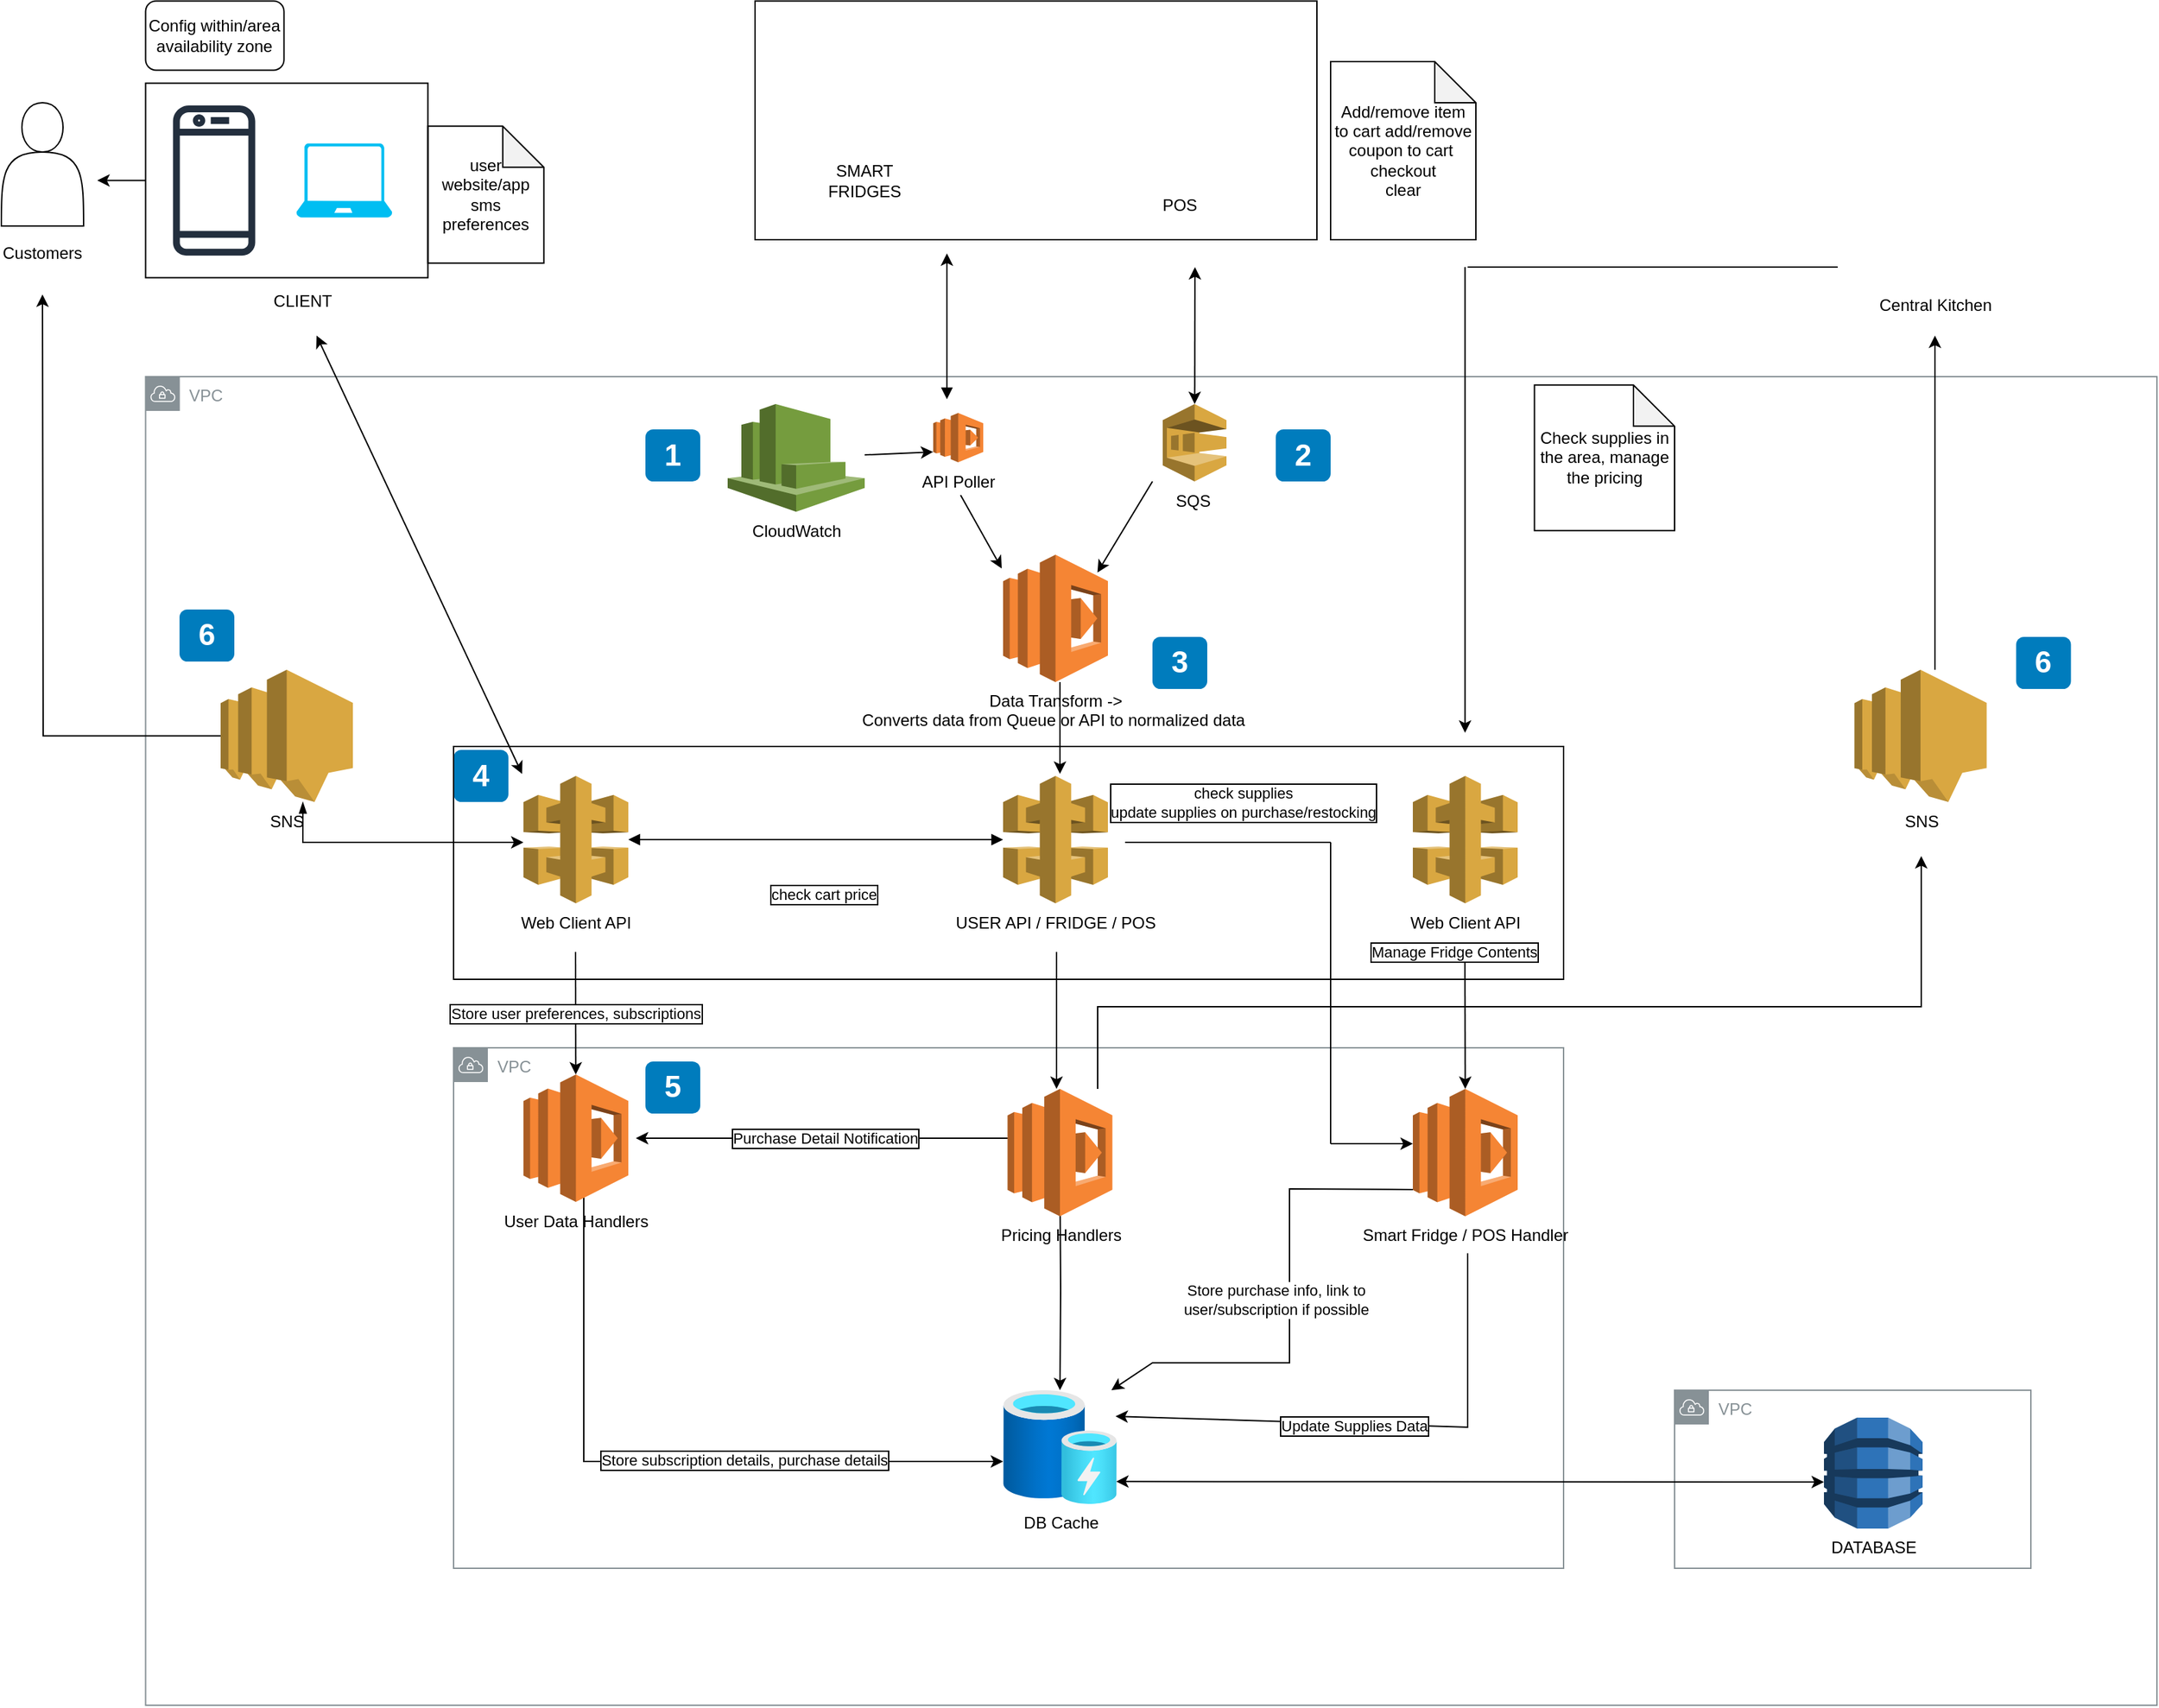 <mxfile version="13.8.8" type="github">
  <diagram id="Ht1M8jgEwFfnCIfOTk4-" name="Baseline">
    <mxGraphModel dx="2031" dy="2279" grid="1" gridSize="10" guides="1" tooltips="1" connect="1" arrows="1" fold="1" page="1" pageScale="1" pageWidth="827" pageHeight="1169" math="0" shadow="0" extFonts="Permanent Marker^https://fonts.googleapis.com/css?family=Permanent+Marker">
      <root>
        <mxCell id="0" />
        <mxCell id="1" parent="0" />
        <mxCell id="fEWSsfInUBWigz7cEwma-69" value="VPC" style="outlineConnect=0;gradientColor=none;html=1;whiteSpace=wrap;fontSize=12;fontStyle=0;shape=mxgraph.aws4.group;grIcon=mxgraph.aws4.group_vpc;strokeColor=#879196;fillColor=none;verticalAlign=top;align=left;spacingLeft=30;fontColor=#879196;dashed=0;movable=1;resizable=1;rotatable=1;deletable=1;editable=1;connectable=1;" parent="1" vertex="1">
          <mxGeometry x="125.25" width="1467.75" height="970" as="geometry" />
        </mxCell>
        <mxCell id="fEWSsfInUBWigz7cEwma-26" value="VPC" style="outlineConnect=0;gradientColor=none;html=1;whiteSpace=wrap;fontSize=12;fontStyle=0;shape=mxgraph.aws4.group;grIcon=mxgraph.aws4.group_vpc;strokeColor=#879196;fillColor=none;verticalAlign=top;align=left;spacingLeft=30;fontColor=#879196;dashed=0;" parent="1" vertex="1">
          <mxGeometry x="1241" y="740" width="260" height="130" as="geometry" />
        </mxCell>
        <mxCell id="fEWSsfInUBWigz7cEwma-25" value="VPC" style="outlineConnect=0;gradientColor=none;html=1;whiteSpace=wrap;fontSize=12;fontStyle=0;shape=mxgraph.aws4.group;grIcon=mxgraph.aws4.group_vpc;strokeColor=#879196;fillColor=none;verticalAlign=top;align=left;spacingLeft=30;fontColor=#879196;dashed=0;movable=1;resizable=1;rotatable=1;deletable=1;editable=1;connectable=1;" parent="1" vertex="1">
          <mxGeometry x="350" y="490" width="810" height="380" as="geometry" />
        </mxCell>
        <mxCell id="jZVaUwOg5UY3L9NAnvdq-179" value="" style="group" parent="1" vertex="1" connectable="0">
          <mxGeometry x="1350" y="384.5" width="21" height="26" as="geometry" />
        </mxCell>
        <mxCell id="jZVaUwOg5UY3L9NAnvdq-180" value="" style="rounded=0;whiteSpace=wrap;html=1;labelBackgroundColor=#ffffff;fontSize=14;align=center;strokeColor=none;" parent="jZVaUwOg5UY3L9NAnvdq-179" vertex="1">
          <mxGeometry width="21" height="26" as="geometry" />
        </mxCell>
        <mxCell id="gl3oY4MYR-EuyxaPfRnC-24" value="Store user preferences, subscriptions" style="edgeStyle=none;rounded=0;orthogonalLoop=1;jettySize=auto;html=1;startArrow=none;startFill=0;labelBorderColor=#000000;" parent="1" target="fEWSsfInUBWigz7cEwma-18" edge="1">
          <mxGeometry relative="1" as="geometry">
            <mxPoint x="448" y="490" as="targetPoint" />
            <mxPoint x="439" y="420" as="sourcePoint" />
          </mxGeometry>
        </mxCell>
        <mxCell id="gl3oY4MYR-EuyxaPfRnC-27" style="rounded=0;orthogonalLoop=1;jettySize=auto;html=1;startArrow=block;startFill=1;endArrow=block;endFill=1;" parent="1" source="gl3oY4MYR-EuyxaPfRnC-5" target="gl3oY4MYR-EuyxaPfRnC-6" edge="1">
          <mxGeometry relative="1" as="geometry">
            <mxPoint x="790" y="374" as="targetPoint" />
          </mxGeometry>
        </mxCell>
        <mxCell id="gl3oY4MYR-EuyxaPfRnC-5" value="Web Client API" style="outlineConnect=0;dashed=0;verticalLabelPosition=bottom;verticalAlign=top;align=center;html=1;shape=mxgraph.aws3.api_gateway;fillColor=#D9A741;gradientColor=none;" parent="1" vertex="1">
          <mxGeometry x="401" y="291.5" width="76.5" height="93" as="geometry" />
        </mxCell>
        <mxCell id="gl3oY4MYR-EuyxaPfRnC-6" value="USER API / FRIDGE / POS" style="outlineConnect=0;dashed=0;verticalLabelPosition=bottom;verticalAlign=top;align=center;html=1;shape=mxgraph.aws3.api_gateway;fillColor=#D9A741;gradientColor=none;" parent="1" vertex="1">
          <mxGeometry x="751" y="291.5" width="76.5" height="93" as="geometry" />
        </mxCell>
        <mxCell id="gl3oY4MYR-EuyxaPfRnC-16" style="edgeStyle=orthogonalEdgeStyle;rounded=0;orthogonalLoop=1;jettySize=auto;html=1;" parent="1" target="gl3oY4MYR-EuyxaPfRnC-13" edge="1">
          <mxGeometry relative="1" as="geometry">
            <Array as="points">
              <mxPoint x="445" y="792" />
            </Array>
            <mxPoint x="445" y="592" as="sourcePoint" />
          </mxGeometry>
        </mxCell>
        <mxCell id="gl3oY4MYR-EuyxaPfRnC-18" value="Store subscription details, purchase details" style="edgeLabel;html=1;align=center;verticalAlign=middle;resizable=0;points=[];labelBorderColor=#000000;" parent="gl3oY4MYR-EuyxaPfRnC-16" vertex="1" connectable="0">
          <mxGeometry x="-0.193" y="59" relative="1" as="geometry">
            <mxPoint x="112.5" y="57.5" as="offset" />
          </mxGeometry>
        </mxCell>
        <mxCell id="gl3oY4MYR-EuyxaPfRnC-17" style="edgeStyle=orthogonalEdgeStyle;rounded=0;orthogonalLoop=1;jettySize=auto;html=1;" parent="1" target="gl3oY4MYR-EuyxaPfRnC-13" edge="1">
          <mxGeometry relative="1" as="geometry">
            <mxPoint x="792.529" y="592" as="sourcePoint" />
          </mxGeometry>
        </mxCell>
        <mxCell id="gl3oY4MYR-EuyxaPfRnC-19" value="Purchase Detail Notification" style="edgeStyle=orthogonalEdgeStyle;rounded=0;orthogonalLoop=1;jettySize=auto;html=1;labelBorderColor=#000000;" parent="1" edge="1">
          <mxGeometry relative="1" as="geometry">
            <mxPoint x="758.0" y="556" as="sourcePoint" />
            <mxPoint x="483" y="556" as="targetPoint" />
          </mxGeometry>
        </mxCell>
        <mxCell id="fEWSsfInUBWigz7cEwma-63" style="edgeStyle=orthogonalEdgeStyle;rounded=0;orthogonalLoop=1;jettySize=auto;html=1;startArrow=none;startFill=0;" parent="1" edge="1">
          <mxGeometry relative="1" as="geometry">
            <mxPoint x="1421" y="350" as="targetPoint" />
            <mxPoint x="820" y="520" as="sourcePoint" />
            <Array as="points">
              <mxPoint x="820" y="460" />
              <mxPoint x="1421" y="460" />
            </Array>
          </mxGeometry>
        </mxCell>
        <mxCell id="gl3oY4MYR-EuyxaPfRnC-20" value="Store purchase info, link to &lt;br&gt;user/subscription if possible" style="edgeStyle=none;rounded=0;orthogonalLoop=1;jettySize=auto;html=1;startArrow=none;startFill=0;entryX=0.952;entryY=0;entryDx=0;entryDy=0;entryPerimeter=0;exitX=0;exitY=0.79;exitDx=0;exitDy=0;exitPerimeter=0;" parent="1" source="fEWSsfInUBWigz7cEwma-67" target="gl3oY4MYR-EuyxaPfRnC-13" edge="1">
          <mxGeometry x="-0.029" y="-10" relative="1" as="geometry">
            <mxPoint x="1053.75" y="556" as="sourcePoint" />
            <Array as="points">
              <mxPoint x="960" y="593" />
              <mxPoint x="960" y="720" />
              <mxPoint x="860" y="720" />
            </Array>
            <mxPoint as="offset" />
          </mxGeometry>
        </mxCell>
        <mxCell id="gl3oY4MYR-EuyxaPfRnC-21" value="Update Supplies Data" style="edgeStyle=none;rounded=0;orthogonalLoop=1;jettySize=auto;html=1;startArrow=none;startFill=0;entryX=0.988;entryY=0.229;entryDx=0;entryDy=0;entryPerimeter=0;labelBorderColor=#000000;" parent="1" target="gl3oY4MYR-EuyxaPfRnC-13" edge="1">
          <mxGeometry x="-0.109" y="-40" relative="1" as="geometry">
            <mxPoint x="964.5" y="760" as="targetPoint" />
            <Array as="points">
              <mxPoint x="1090" y="767" />
            </Array>
            <mxPoint x="-40" y="40" as="offset" />
            <mxPoint x="1090" y="640" as="sourcePoint" />
          </mxGeometry>
        </mxCell>
        <mxCell id="fEWSsfInUBWigz7cEwma-28" style="edgeStyle=orthogonalEdgeStyle;rounded=0;orthogonalLoop=1;jettySize=auto;html=1;entryX=0.994;entryY=0.803;entryDx=0;entryDy=0;entryPerimeter=0;endArrow=classic;endFill=1;startArrow=classic;startFill=1;" parent="1" target="gl3oY4MYR-EuyxaPfRnC-13" edge="1">
          <mxGeometry relative="1" as="geometry">
            <mxPoint x="1240" y="800.5" as="targetPoint" />
            <mxPoint x="1350" y="807" as="sourcePoint" />
            <Array as="points">
              <mxPoint x="1330" y="807" />
            </Array>
          </mxGeometry>
        </mxCell>
        <mxCell id="gl3oY4MYR-EuyxaPfRnC-12" value="DATABASE" style="outlineConnect=0;dashed=0;verticalLabelPosition=bottom;verticalAlign=top;align=center;html=1;shape=mxgraph.aws3.dynamo_db;fillColor=#2E73B8;gradientColor=none;" parent="1" vertex="1">
          <mxGeometry x="1350" y="760" width="72" height="81" as="geometry" />
        </mxCell>
        <mxCell id="gl3oY4MYR-EuyxaPfRnC-13" value="DB Cache" style="aspect=fixed;html=1;points=[];align=center;image;fontSize=12;image=img/lib/azure2/general/Cache.svg;" parent="1" vertex="1">
          <mxGeometry x="751" y="740" width="83" height="83" as="geometry" />
        </mxCell>
        <mxCell id="gl3oY4MYR-EuyxaPfRnC-25" value="Manage Fridge Contents" style="edgeStyle=none;rounded=0;orthogonalLoop=1;jettySize=auto;html=1;startArrow=none;startFill=0;entryX=0.5;entryY=0;entryDx=0;entryDy=0;entryPerimeter=0;labelBorderColor=#000000;" parent="1" target="fEWSsfInUBWigz7cEwma-67" edge="1">
          <mxGeometry x="-1" y="-8" relative="1" as="geometry">
            <mxPoint x="1088" y="420" as="sourcePoint" />
            <mxPoint as="offset" />
            <mxPoint x="1140.005" y="566.08" as="targetPoint" />
          </mxGeometry>
        </mxCell>
        <mxCell id="gl3oY4MYR-EuyxaPfRnC-22" value="Web Client API" style="outlineConnect=0;dashed=0;verticalLabelPosition=bottom;verticalAlign=top;align=center;html=1;shape=mxgraph.aws3.api_gateway;fillColor=#D9A741;gradientColor=none;" parent="1" vertex="1">
          <mxGeometry x="1050" y="291.5" width="76.5" height="93" as="geometry" />
        </mxCell>
        <mxCell id="gl3oY4MYR-EuyxaPfRnC-26" value="Check supplies in the area, manage the pricing" style="shape=note;whiteSpace=wrap;html=1;backgroundOutline=1;darkOpacity=0.05;" parent="1" vertex="1">
          <mxGeometry x="1138.75" y="6.17" width="102.25" height="106.25" as="geometry" />
        </mxCell>
        <mxCell id="jE5sYu9Vxkrzj_yrKMdt-1" value="Add/remove item to cart add/remove coupon to cart&amp;nbsp;&lt;br&gt;checkout&lt;br&gt;clear" style="shape=note;whiteSpace=wrap;html=1;backgroundOutline=1;darkOpacity=0.05;" parent="1" vertex="1">
          <mxGeometry x="990" y="-230" width="106" height="130" as="geometry" />
        </mxCell>
        <mxCell id="jE5sYu9Vxkrzj_yrKMdt-2" value="" style="endArrow=classic;html=1;" parent="1" edge="1">
          <mxGeometry width="50" height="50" relative="1" as="geometry">
            <mxPoint x="790" y="420" as="sourcePoint" />
            <mxPoint x="790" y="520" as="targetPoint" />
          </mxGeometry>
        </mxCell>
        <mxCell id="jE5sYu9Vxkrzj_yrKMdt-3" value="check cart price" style="edgeLabel;html=1;align=center;verticalAlign=middle;resizable=0;points=[];labelBorderColor=#000000;" parent="jE5sYu9Vxkrzj_yrKMdt-2" vertex="1" connectable="0">
          <mxGeometry x="-0.92" relative="1" as="geometry">
            <mxPoint x="-170" y="-46.19" as="offset" />
          </mxGeometry>
        </mxCell>
        <mxCell id="jE5sYu9Vxkrzj_yrKMdt-4" value="user website/app sms preferences" style="shape=note;whiteSpace=wrap;html=1;backgroundOutline=1;darkOpacity=0.05;" parent="1" vertex="1">
          <mxGeometry x="331.25" y="-182.88" width="84.62" height="100" as="geometry" />
        </mxCell>
        <mxCell id="jE5sYu9Vxkrzj_yrKMdt-5" value="Config within/area availability zone" style="rounded=1;whiteSpace=wrap;html=1;" parent="1" vertex="1">
          <mxGeometry x="125.25" y="-274.25" width="101" height="50.5" as="geometry" />
        </mxCell>
        <mxCell id="jE5sYu9Vxkrzj_yrKMdt-6" value="" style="endArrow=none;html=1;" parent="1" edge="1">
          <mxGeometry width="50" height="50" relative="1" as="geometry">
            <mxPoint x="840" y="340" as="sourcePoint" />
            <mxPoint x="990" y="340" as="targetPoint" />
          </mxGeometry>
        </mxCell>
        <mxCell id="jE5sYu9Vxkrzj_yrKMdt-9" value="check supplies&lt;br&gt;update supplies on purchase/restocking" style="edgeLabel;html=1;align=center;verticalAlign=middle;resizable=0;points=[];labelBorderColor=#000000;" parent="jE5sYu9Vxkrzj_yrKMdt-6" vertex="1" connectable="0">
          <mxGeometry x="0.856" y="-2" relative="1" as="geometry">
            <mxPoint x="-53.2" y="-31.5" as="offset" />
          </mxGeometry>
        </mxCell>
        <mxCell id="jE5sYu9Vxkrzj_yrKMdt-7" value="" style="endArrow=none;html=1;endFill=0;" parent="1" edge="1">
          <mxGeometry width="50" height="50" relative="1" as="geometry">
            <mxPoint x="990" y="340" as="sourcePoint" />
            <mxPoint x="990" y="560" as="targetPoint" />
          </mxGeometry>
        </mxCell>
        <mxCell id="fEWSsfInUBWigz7cEwma-18" value="User Data Handlers" style="outlineConnect=0;dashed=0;verticalLabelPosition=bottom;verticalAlign=top;align=center;html=1;shape=mxgraph.aws3.lambda;fillColor=#F58534;gradientColor=none;" parent="1" vertex="1">
          <mxGeometry x="401" y="509.5" width="76.5" height="93" as="geometry" />
        </mxCell>
        <mxCell id="fEWSsfInUBWigz7cEwma-31" value="SQS&amp;nbsp;" style="outlineConnect=0;dashed=0;verticalLabelPosition=bottom;verticalAlign=top;align=center;html=1;shape=mxgraph.aws3.sqs;fillColor=#D9A741;gradientColor=none;" parent="1" vertex="1">
          <mxGeometry x="867.5" y="19.97" width="46.5" height="56.53" as="geometry" />
        </mxCell>
        <mxCell id="fEWSsfInUBWigz7cEwma-38" value="" style="group" parent="1" vertex="1" connectable="0">
          <mxGeometry x="810" y="-240" width="141.5" height="104.5" as="geometry" />
        </mxCell>
        <mxCell id="fEWSsfInUBWigz7cEwma-22" value="" style="shape=image;html=1;verticalAlign=top;verticalLabelPosition=bottom;labelBackgroundColor=#ffffff;imageAspect=0;aspect=fixed;image=https://cdn0.iconfinder.com/data/icons/cryptocurrency-blockchain-fintech-free/32/finance_Checkout_order_order_checkout_stripe_terminal_credit_card-65-128.png;fillColor=none;" parent="fEWSsfInUBWigz7cEwma-38" vertex="1">
          <mxGeometry width="52.25" height="52.25" as="geometry" />
        </mxCell>
        <mxCell id="fEWSsfInUBWigz7cEwma-23" value="" style="shape=image;html=1;verticalAlign=top;verticalLabelPosition=bottom;labelBackgroundColor=#ffffff;imageAspect=0;aspect=fixed;image=https://cdn0.iconfinder.com/data/icons/cryptocurrency-blockchain-fintech-free/32/finance_Checkout_order_order_checkout_stripe_terminal_credit_card-65-128.png;fillColor=none;" parent="fEWSsfInUBWigz7cEwma-38" vertex="1">
          <mxGeometry x="42.25" y="25.37" width="52.25" height="52.25" as="geometry" />
        </mxCell>
        <mxCell id="fEWSsfInUBWigz7cEwma-24" value="" style="shape=image;html=1;verticalAlign=top;verticalLabelPosition=bottom;labelBackgroundColor=#ffffff;imageAspect=0;aspect=fixed;image=https://cdn0.iconfinder.com/data/icons/cryptocurrency-blockchain-fintech-free/32/finance_Checkout_order_order_checkout_stripe_terminal_credit_card-65-128.png;fillColor=none;" parent="fEWSsfInUBWigz7cEwma-38" vertex="1">
          <mxGeometry x="89.25" y="52.25" width="52.25" height="52.25" as="geometry" />
        </mxCell>
        <mxCell id="fEWSsfInUBWigz7cEwma-39" value="" style="group" parent="1" vertex="1" connectable="0">
          <mxGeometry x="604.62" y="-240" width="120" height="79.25" as="geometry" />
        </mxCell>
        <mxCell id="fEWSsfInUBWigz7cEwma-14" value="" style="shape=image;html=1;verticalAlign=top;verticalLabelPosition=bottom;labelBackgroundColor=#ffffff;imageAspect=0;aspect=fixed;image=https://cdn2.iconfinder.com/data/icons/home-sweet-home-4/320/fredge-128.png;fillColor=none;" parent="fEWSsfInUBWigz7cEwma-39" vertex="1">
          <mxGeometry width="41.057" height="41.057" as="geometry" />
        </mxCell>
        <mxCell id="fEWSsfInUBWigz7cEwma-20" value="" style="shape=image;html=1;verticalAlign=top;verticalLabelPosition=bottom;labelBackgroundColor=#ffffff;imageAspect=0;aspect=fixed;image=https://cdn2.iconfinder.com/data/icons/home-sweet-home-4/320/fredge-128.png;fillColor=none;" parent="fEWSsfInUBWigz7cEwma-39" vertex="1">
          <mxGeometry x="41.81" y="20.533" width="38.193" height="38.193" as="geometry" />
        </mxCell>
        <mxCell id="fEWSsfInUBWigz7cEwma-21" value="" style="shape=image;html=1;verticalAlign=top;verticalLabelPosition=bottom;labelBackgroundColor=#ffffff;imageAspect=0;aspect=fixed;image=https://cdn2.iconfinder.com/data/icons/home-sweet-home-4/320/fredge-128.png;fillColor=none;" parent="fEWSsfInUBWigz7cEwma-39" vertex="1">
          <mxGeometry x="80" y="41.057" width="38.193" height="38.193" as="geometry" />
        </mxCell>
        <mxCell id="fEWSsfInUBWigz7cEwma-35" value="CloudWatch" style="outlineConnect=0;dashed=0;verticalLabelPosition=bottom;verticalAlign=top;align=center;html=1;shape=mxgraph.aws3.cloudwatch;fillColor=#759C3E;gradientColor=none;" parent="1" vertex="1">
          <mxGeometry x="550" y="19.97" width="100" height="78.64" as="geometry" />
        </mxCell>
        <mxCell id="fEWSsfInUBWigz7cEwma-77" style="edgeStyle=orthogonalEdgeStyle;rounded=0;orthogonalLoop=1;jettySize=auto;html=1;startArrow=none;startFill=0;" parent="1" source="fEWSsfInUBWigz7cEwma-19" edge="1">
          <mxGeometry relative="1" as="geometry">
            <mxPoint x="792.5" y="290" as="targetPoint" />
            <Array as="points">
              <mxPoint x="793" y="257" />
            </Array>
          </mxGeometry>
        </mxCell>
        <mxCell id="fEWSsfInUBWigz7cEwma-19" value="Data Transform -&amp;gt; &lt;br&gt;Converts data from Queue or API to normalized data&amp;nbsp;" style="outlineConnect=0;dashed=0;verticalLabelPosition=bottom;verticalAlign=top;align=center;html=1;shape=mxgraph.aws3.lambda;fillColor=#F58534;gradientColor=none;" parent="1" vertex="1">
          <mxGeometry x="751" y="130" width="76.5" height="93" as="geometry" />
        </mxCell>
        <mxCell id="fEWSsfInUBWigz7cEwma-45" value="API Poller" style="outlineConnect=0;dashed=0;verticalLabelPosition=bottom;verticalAlign=top;align=center;html=1;shape=mxgraph.aws3.lambda;fillColor=#F58534;gradientColor=none;" parent="1" vertex="1">
          <mxGeometry x="700" y="26.5" width="36.5" height="36" as="geometry" />
        </mxCell>
        <mxCell id="fEWSsfInUBWigz7cEwma-47" value="" style="endArrow=classic;html=1;entryX=0;entryY=0.79;entryDx=0;entryDy=0;entryPerimeter=0;" parent="1" source="fEWSsfInUBWigz7cEwma-35" target="fEWSsfInUBWigz7cEwma-45" edge="1">
          <mxGeometry width="50" height="50" relative="1" as="geometry">
            <mxPoint x="620" y="106.5" as="sourcePoint" />
            <mxPoint x="670" y="56.5" as="targetPoint" />
          </mxGeometry>
        </mxCell>
        <mxCell id="fEWSsfInUBWigz7cEwma-48" value="" style="endArrow=classic;html=1;startArrow=block;startFill=1;" parent="1" edge="1">
          <mxGeometry width="50" height="50" relative="1" as="geometry">
            <mxPoint x="710" y="16.5" as="sourcePoint" />
            <mxPoint x="710" y="-90" as="targetPoint" />
          </mxGeometry>
        </mxCell>
        <mxCell id="fEWSsfInUBWigz7cEwma-50" value="" style="endArrow=classic;html=1;" parent="1" edge="1">
          <mxGeometry width="50" height="50" relative="1" as="geometry">
            <mxPoint x="720" y="86.5" as="sourcePoint" />
            <mxPoint x="750" y="140" as="targetPoint" />
          </mxGeometry>
        </mxCell>
        <mxCell id="fEWSsfInUBWigz7cEwma-51" value="" style="endArrow=classic;html=1;startArrow=classic;startFill=1;" parent="1" source="fEWSsfInUBWigz7cEwma-31" edge="1">
          <mxGeometry width="50" height="50" relative="1" as="geometry">
            <mxPoint x="750" y="36.5" as="sourcePoint" />
            <mxPoint x="891" y="-80" as="targetPoint" />
          </mxGeometry>
        </mxCell>
        <mxCell id="fEWSsfInUBWigz7cEwma-53" value="" style="endArrow=classic;html=1;" parent="1" edge="1">
          <mxGeometry width="50" height="50" relative="1" as="geometry">
            <mxPoint x="860" y="76.5" as="sourcePoint" />
            <mxPoint x="819.835" y="143" as="targetPoint" />
          </mxGeometry>
        </mxCell>
        <mxCell id="fEWSsfInUBWigz7cEwma-54" value="Central Kitchen" style="shape=image;html=1;verticalAlign=top;verticalLabelPosition=bottom;labelBackgroundColor=#ffffff;imageAspect=0;aspect=fixed;image=https://cdn1.iconfinder.com/data/icons/locations-redesign/48/Chef1-128.png;fillColor=none;" parent="1" vertex="1">
          <mxGeometry x="1372.25" y="-184.5" width="118" height="118" as="geometry" />
        </mxCell>
        <mxCell id="fEWSsfInUBWigz7cEwma-55" value="" style="endArrow=classic;html=1;startArrow=none;startFill=0;" parent="1" edge="1">
          <mxGeometry width="50" height="50" relative="1" as="geometry">
            <mxPoint x="1088.11" y="-80" as="sourcePoint" />
            <mxPoint x="1088.11" y="260" as="targetPoint" />
          </mxGeometry>
        </mxCell>
        <mxCell id="fEWSsfInUBWigz7cEwma-56" value="" style="endArrow=classic;startArrow=classic;html=1;" parent="1" edge="1">
          <mxGeometry width="50" height="50" relative="1" as="geometry">
            <mxPoint x="400" y="290" as="sourcePoint" />
            <mxPoint x="250" y="-30" as="targetPoint" />
          </mxGeometry>
        </mxCell>
        <mxCell id="fEWSsfInUBWigz7cEwma-59" style="edgeStyle=orthogonalEdgeStyle;rounded=0;orthogonalLoop=1;jettySize=auto;html=1;startArrow=blockThin;startFill=1;" parent="1" source="fEWSsfInUBWigz7cEwma-58" target="gl3oY4MYR-EuyxaPfRnC-5" edge="1">
          <mxGeometry relative="1" as="geometry">
            <mxPoint x="78.25" y="340" as="targetPoint" />
            <Array as="points">
              <mxPoint x="240" y="340" />
            </Array>
          </mxGeometry>
        </mxCell>
        <mxCell id="fEWSsfInUBWigz7cEwma-71" style="edgeStyle=orthogonalEdgeStyle;rounded=0;orthogonalLoop=1;jettySize=auto;html=1;startArrow=none;startFill=0;" parent="1" source="fEWSsfInUBWigz7cEwma-58" edge="1">
          <mxGeometry relative="1" as="geometry">
            <mxPoint x="50" y="-60" as="targetPoint" />
          </mxGeometry>
        </mxCell>
        <mxCell id="fEWSsfInUBWigz7cEwma-58" value="SNS" style="outlineConnect=0;dashed=0;verticalLabelPosition=bottom;verticalAlign=top;align=center;html=1;shape=mxgraph.aws3.sns;fillColor=#D9A741;gradientColor=none;" parent="1" vertex="1">
          <mxGeometry x="180" y="214" width="96.5" height="96.5" as="geometry" />
        </mxCell>
        <mxCell id="fEWSsfInUBWigz7cEwma-64" style="edgeStyle=orthogonalEdgeStyle;rounded=0;orthogonalLoop=1;jettySize=auto;html=1;startArrow=none;startFill=0;" parent="1" source="fEWSsfInUBWigz7cEwma-62" edge="1">
          <mxGeometry relative="1" as="geometry">
            <mxPoint x="1431" y="-30" as="targetPoint" />
            <Array as="points">
              <mxPoint x="1431" y="-30" />
            </Array>
          </mxGeometry>
        </mxCell>
        <mxCell id="fEWSsfInUBWigz7cEwma-62" value="SNS" style="outlineConnect=0;dashed=0;verticalLabelPosition=bottom;verticalAlign=top;align=center;html=1;shape=mxgraph.aws3.sns;fillColor=#D9A741;gradientColor=none;" parent="1" vertex="1">
          <mxGeometry x="1372.25" y="214" width="96.5" height="96.5" as="geometry" />
        </mxCell>
        <mxCell id="fEWSsfInUBWigz7cEwma-66" value="Pricing Handlers" style="outlineConnect=0;dashed=0;verticalLabelPosition=bottom;verticalAlign=top;align=center;html=1;shape=mxgraph.aws3.lambda;fillColor=#F58534;gradientColor=none;" parent="1" vertex="1">
          <mxGeometry x="754.25" y="520" width="76.5" height="93" as="geometry" />
        </mxCell>
        <mxCell id="fEWSsfInUBWigz7cEwma-67" value="Smart Fridge / POS Handler" style="outlineConnect=0;dashed=0;verticalLabelPosition=bottom;verticalAlign=top;align=center;html=1;shape=mxgraph.aws3.lambda;fillColor=#F58534;gradientColor=none;" parent="1" vertex="1">
          <mxGeometry x="1050" y="520" width="76.5" height="93" as="geometry" />
        </mxCell>
        <mxCell id="fEWSsfInUBWigz7cEwma-70" value="" style="group" parent="1" vertex="1" connectable="0">
          <mxGeometry x="125.25" y="-214.25" width="206" height="142" as="geometry" />
        </mxCell>
        <mxCell id="fEWSsfInUBWigz7cEwma-57" value="" style="rounded=0;whiteSpace=wrap;html=1;fillColor=none;" parent="fEWSsfInUBWigz7cEwma-70" vertex="1">
          <mxGeometry width="206" height="142" as="geometry" />
        </mxCell>
        <mxCell id="fEWSsfInUBWigz7cEwma-12" value="" style="outlineConnect=0;fontColor=#232F3E;gradientColor=none;fillColor=#232F3E;strokeColor=none;dashed=0;verticalLabelPosition=bottom;verticalAlign=top;align=center;html=1;fontSize=12;fontStyle=0;aspect=fixed;pointerEvents=1;shape=mxgraph.aws4.mobile_client;" parent="fEWSsfInUBWigz7cEwma-70" vertex="1">
          <mxGeometry x="20" y="13.93" width="60" height="114.15" as="geometry" />
        </mxCell>
        <mxCell id="fEWSsfInUBWigz7cEwma-13" value="" style="verticalLabelPosition=bottom;html=1;verticalAlign=top;align=center;strokeColor=none;fillColor=#00BEF2;shape=mxgraph.azure.laptop;pointerEvents=1;" parent="fEWSsfInUBWigz7cEwma-70" vertex="1">
          <mxGeometry x="110" y="44" width="70" height="54" as="geometry" />
        </mxCell>
        <mxCell id="fEWSsfInUBWigz7cEwma-72" value="" style="shape=actor;whiteSpace=wrap;html=1;fillColor=none;" parent="1" vertex="1">
          <mxGeometry x="20" y="-200" width="60" height="90" as="geometry" />
        </mxCell>
        <mxCell id="fEWSsfInUBWigz7cEwma-73" value="CLIENT" style="text;html=1;strokeColor=none;fillColor=none;align=center;verticalAlign=middle;whiteSpace=wrap;rounded=0;" parent="1" vertex="1">
          <mxGeometry x="220" y="-64.88" width="40" height="20" as="geometry" />
        </mxCell>
        <mxCell id="fEWSsfInUBWigz7cEwma-75" value="SMART FRIDGES" style="text;html=1;strokeColor=none;fillColor=none;align=center;verticalAlign=middle;whiteSpace=wrap;rounded=0;" parent="1" vertex="1">
          <mxGeometry x="630" y="-153.25" width="40" height="20" as="geometry" />
        </mxCell>
        <mxCell id="fEWSsfInUBWigz7cEwma-76" value="POS" style="text;html=1;strokeColor=none;fillColor=none;align=center;verticalAlign=middle;whiteSpace=wrap;rounded=0;" parent="1" vertex="1">
          <mxGeometry x="860" y="-135.5" width="40" height="20" as="geometry" />
        </mxCell>
        <mxCell id="fEWSsfInUBWigz7cEwma-80" value="" style="rounded=0;whiteSpace=wrap;html=1;fillColor=none;" parent="1" vertex="1">
          <mxGeometry x="570" y="-274.25" width="410" height="174.25" as="geometry" />
        </mxCell>
        <mxCell id="9ot6IsqcDrNDyghikGJW-1" value="Customers" style="text;html=1;strokeColor=none;fillColor=none;align=center;verticalAlign=middle;whiteSpace=wrap;rounded=0;" parent="1" vertex="1">
          <mxGeometry x="30" y="-100" width="40" height="20" as="geometry" />
        </mxCell>
        <mxCell id="9ot6IsqcDrNDyghikGJW-2" style="edgeStyle=orthogonalEdgeStyle;rounded=0;orthogonalLoop=1;jettySize=auto;html=1;" parent="1" source="fEWSsfInUBWigz7cEwma-57" edge="1">
          <mxGeometry relative="1" as="geometry">
            <mxPoint x="90" y="-143.25" as="targetPoint" />
          </mxGeometry>
        </mxCell>
        <mxCell id="9ot6IsqcDrNDyghikGJW-3" value="1" style="rounded=1;whiteSpace=wrap;html=1;fillColor=#007CBD;strokeColor=none;fontColor=#FFFFFF;fontStyle=1;fontSize=22;labelBackgroundColor=none;" parent="1" vertex="1">
          <mxGeometry x="490" y="38.5" width="40" height="38" as="geometry" />
        </mxCell>
        <mxCell id="9ot6IsqcDrNDyghikGJW-5" value="" style="endArrow=classic;html=1;" parent="1" edge="1">
          <mxGeometry width="50" height="50" relative="1" as="geometry">
            <mxPoint x="990" y="560" as="sourcePoint" />
            <mxPoint x="1050" y="560" as="targetPoint" />
          </mxGeometry>
        </mxCell>
        <mxCell id="9ot6IsqcDrNDyghikGJW-6" value="2" style="rounded=1;whiteSpace=wrap;html=1;fillColor=#007CBD;strokeColor=none;fontColor=#FFFFFF;fontStyle=1;fontSize=22;labelBackgroundColor=none;" parent="1" vertex="1">
          <mxGeometry x="950" y="38.5" width="40" height="38" as="geometry" />
        </mxCell>
        <mxCell id="9ot6IsqcDrNDyghikGJW-11" value="" style="endArrow=none;html=1;" parent="1" edge="1">
          <mxGeometry width="50" height="50" relative="1" as="geometry">
            <mxPoint x="1090" y="-80" as="sourcePoint" />
            <mxPoint x="1360" y="-80" as="targetPoint" />
          </mxGeometry>
        </mxCell>
        <mxCell id="kkpNPnxU-E2npBtnPCwe-1" value="3" style="rounded=1;whiteSpace=wrap;html=1;fillColor=#007CBD;strokeColor=none;fontColor=#FFFFFF;fontStyle=1;fontSize=22;labelBackgroundColor=none;" vertex="1" parent="1">
          <mxGeometry x="860" y="190" width="40" height="38" as="geometry" />
        </mxCell>
        <mxCell id="kkpNPnxU-E2npBtnPCwe-2" value="4" style="rounded=1;whiteSpace=wrap;html=1;fillColor=#007CBD;strokeColor=none;fontColor=#FFFFFF;fontStyle=1;fontSize=22;labelBackgroundColor=none;" vertex="1" parent="1">
          <mxGeometry x="350" y="272.5" width="40" height="38" as="geometry" />
        </mxCell>
        <mxCell id="kkpNPnxU-E2npBtnPCwe-5" value="" style="rounded=0;whiteSpace=wrap;html=1;fillColor=none;" vertex="1" parent="1">
          <mxGeometry x="350" y="270" width="810" height="170" as="geometry" />
        </mxCell>
        <mxCell id="kkpNPnxU-E2npBtnPCwe-7" value="5" style="rounded=1;whiteSpace=wrap;html=1;fillColor=#007CBD;strokeColor=none;fontColor=#FFFFFF;fontStyle=1;fontSize=22;labelBackgroundColor=none;" vertex="1" parent="1">
          <mxGeometry x="490" y="500" width="40" height="38" as="geometry" />
        </mxCell>
        <mxCell id="kkpNPnxU-E2npBtnPCwe-8" value="6" style="rounded=1;whiteSpace=wrap;html=1;fillColor=#007CBD;strokeColor=none;fontColor=#FFFFFF;fontStyle=1;fontSize=22;labelBackgroundColor=none;" vertex="1" parent="1">
          <mxGeometry x="1490.25" y="190" width="40" height="38" as="geometry" />
        </mxCell>
        <mxCell id="kkpNPnxU-E2npBtnPCwe-9" value="6" style="rounded=1;whiteSpace=wrap;html=1;fillColor=#007CBD;strokeColor=none;fontColor=#FFFFFF;fontStyle=1;fontSize=22;labelBackgroundColor=none;" vertex="1" parent="1">
          <mxGeometry x="150" y="170" width="40" height="38" as="geometry" />
        </mxCell>
      </root>
    </mxGraphModel>
  </diagram>
</mxfile>
